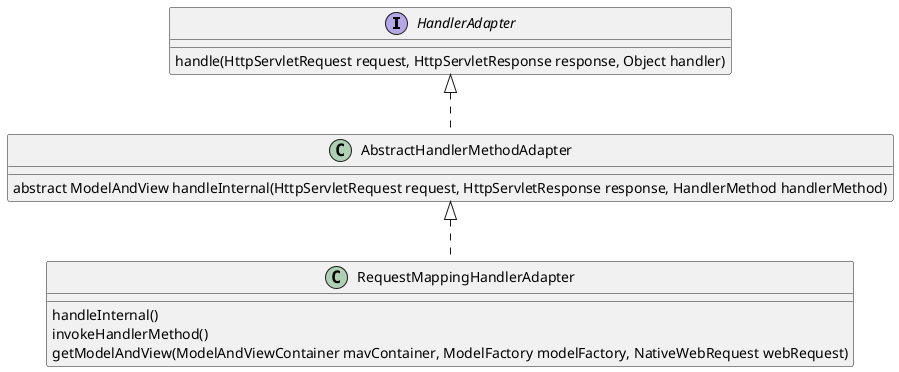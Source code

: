 @startuml
'https://plantuml.com/object-diagram

interface HandlerAdapter {
    handle(HttpServletRequest request, HttpServletResponse response, Object handler)
}

class AbstractHandlerMethodAdapter {
    abstract ModelAndView handleInternal(HttpServletRequest request, HttpServletResponse response, HandlerMethod handlerMethod)
}

class RequestMappingHandlerAdapter{
    handleInternal()
    invokeHandlerMethod()
    getModelAndView(ModelAndViewContainer mavContainer, ModelFactory modelFactory, NativeWebRequest webRequest)

}

HandlerAdapter <|.. AbstractHandlerMethodAdapter

AbstractHandlerMethodAdapter <|.. RequestMappingHandlerAdapter

@enduml
